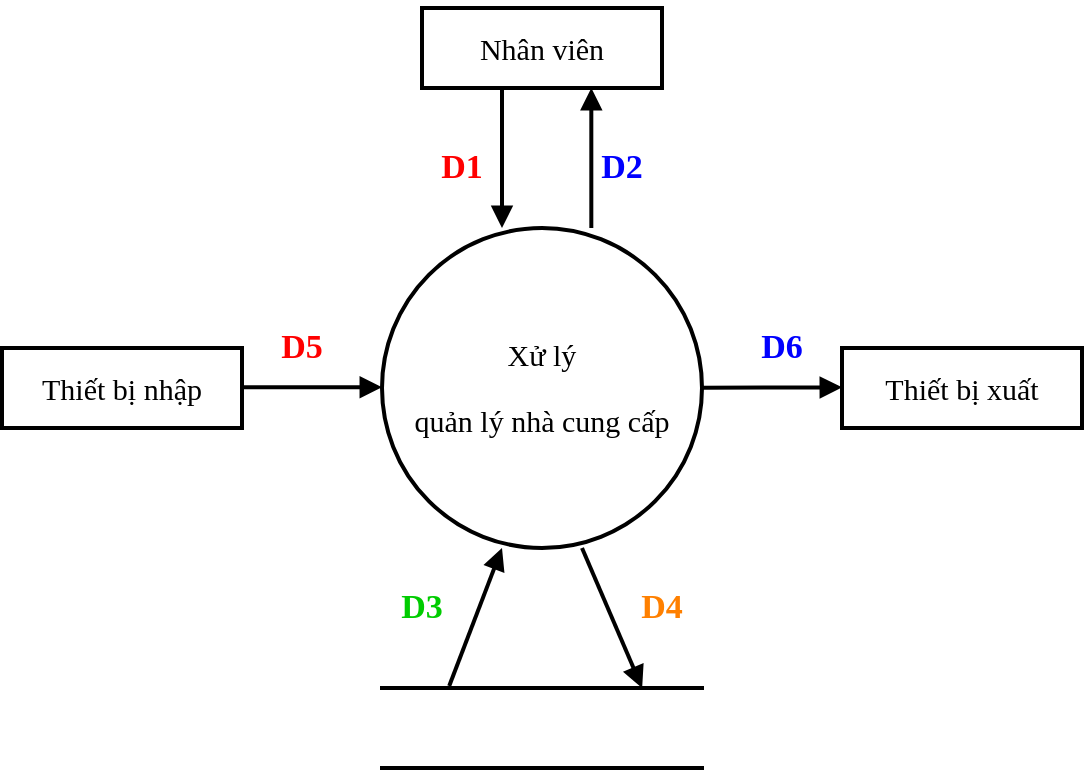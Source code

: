 <mxfile version="13.8.8" type="device"><diagram id="t-P80CdfCpkdoyVRp0Ju" name="Page-1"><mxGraphModel dx="118" dy="480" grid="0" gridSize="10" guides="1" tooltips="1" connect="1" arrows="1" fold="1" page="0" pageScale="1" pageWidth="827" pageHeight="1169" math="0" shadow="0"><root><mxCell id="0"/><mxCell id="1" parent="0"/><mxCell id="MVnwVu0T7SqaEnsaQS4A-35" value="&lt;pre style=&quot;font-size: 15px&quot;&gt;&lt;font face=&quot;Times New Roman&quot; style=&quot;font-size: 15px&quot;&gt;Thiết bị nhập&lt;/font&gt;&lt;/pre&gt;" style="rounded=0;whiteSpace=wrap;html=1;strokeWidth=2;fontSize=15;" parent="1" vertex="1"><mxGeometry x="450" y="560" width="120" height="40" as="geometry"/></mxCell><mxCell id="MVnwVu0T7SqaEnsaQS4A-36" value="&lt;pre style=&quot;font-size: 15px&quot;&gt;&lt;font face=&quot;Times New Roman&quot;&gt;Thiết bị xuất&lt;/font&gt;&lt;/pre&gt;" style="rounded=0;whiteSpace=wrap;html=1;strokeWidth=2;" parent="1" vertex="1"><mxGeometry x="870" y="560" width="120" height="40" as="geometry"/></mxCell><mxCell id="MVnwVu0T7SqaEnsaQS4A-37" value="&lt;pre style=&quot;font-size: 15px&quot;&gt;&lt;font face=&quot;Times New Roman&quot;&gt;Nhân viên&lt;/font&gt;&lt;/pre&gt;" style="rounded=0;whiteSpace=wrap;html=1;strokeWidth=2;" parent="1" vertex="1"><mxGeometry x="660" y="390" width="120" height="40" as="geometry"/></mxCell><mxCell id="MVnwVu0T7SqaEnsaQS4A-38" value="&lt;pre style=&quot;font-size: 15px&quot;&gt;&lt;pre&gt;&lt;font face=&quot;Times New Roman&quot;&gt;Xử lý&lt;/font&gt;&lt;/pre&gt;&lt;pre&gt;&lt;font face=&quot;Times New Roman&quot;&gt;quản lý nhà cung cấp&lt;/font&gt;&lt;/pre&gt;&lt;/pre&gt;" style="strokeWidth=2;html=1;shape=mxgraph.flowchart.start_1;whiteSpace=wrap;fontSize=15;" parent="1" vertex="1"><mxGeometry x="640" y="500" width="160" height="160" as="geometry"/></mxCell><mxCell id="MVnwVu0T7SqaEnsaQS4A-39" value="" style="endArrow=block;endFill=1;endSize=6;html=1;strokeWidth=2;" parent="1" edge="1"><mxGeometry width="100" relative="1" as="geometry"><mxPoint x="570" y="579.66" as="sourcePoint"/><mxPoint x="640" y="579.66" as="targetPoint"/></mxGeometry></mxCell><mxCell id="MVnwVu0T7SqaEnsaQS4A-40" value="" style="endArrow=block;endFill=1;endSize=6;html=1;strokeWidth=2;" parent="1" edge="1"><mxGeometry width="100" relative="1" as="geometry"><mxPoint x="800" y="579.9" as="sourcePoint"/><mxPoint x="870" y="579.66" as="targetPoint"/></mxGeometry></mxCell><mxCell id="MVnwVu0T7SqaEnsaQS4A-41" value="" style="endArrow=block;endFill=1;endSize=6;html=1;strokeWidth=2;" parent="1" edge="1"><mxGeometry width="100" relative="1" as="geometry"><mxPoint x="700" y="430" as="sourcePoint"/><mxPoint x="700" y="500" as="targetPoint"/></mxGeometry></mxCell><mxCell id="MVnwVu0T7SqaEnsaQS4A-42" value="" style="endArrow=block;endFill=1;endSize=6;html=1;strokeWidth=2;" parent="1" edge="1"><mxGeometry width="100" relative="1" as="geometry"><mxPoint x="744.66" y="500" as="sourcePoint"/><mxPoint x="744.66" y="430" as="targetPoint"/></mxGeometry></mxCell><mxCell id="MVnwVu0T7SqaEnsaQS4A-43" value="" style="html=1;dashed=0;whitespace=wrap;shape=partialRectangle;right=0;left=0;strokeWidth=2;" parent="1" vertex="1"><mxGeometry x="640" y="730" width="160" height="40" as="geometry"/></mxCell><mxCell id="MVnwVu0T7SqaEnsaQS4A-44" value="" style="endArrow=block;endFill=1;endSize=6;html=1;exitX=0.21;exitY=-0.026;exitDx=0;exitDy=0;exitPerimeter=0;strokeWidth=2;" parent="1" source="MVnwVu0T7SqaEnsaQS4A-43" edge="1"><mxGeometry width="100" relative="1" as="geometry"><mxPoint x="700" y="730" as="sourcePoint"/><mxPoint x="700" y="660" as="targetPoint"/></mxGeometry></mxCell><mxCell id="MVnwVu0T7SqaEnsaQS4A-45" value="" style="endArrow=block;endFill=1;endSize=6;html=1;entryX=0.813;entryY=0;entryDx=0;entryDy=0;entryPerimeter=0;strokeWidth=2;" parent="1" target="MVnwVu0T7SqaEnsaQS4A-43" edge="1"><mxGeometry width="100" relative="1" as="geometry"><mxPoint x="740" y="660" as="sourcePoint"/><mxPoint x="740" y="730" as="targetPoint"/></mxGeometry></mxCell><mxCell id="MVnwVu0T7SqaEnsaQS4A-46" value="&lt;font face=&quot;Times New Roman&quot; color=&quot;#0000ff&quot;&gt;&lt;span style=&quot;font-size: 17px&quot;&gt;D6&lt;/span&gt;&lt;/font&gt;" style="text;html=1;strokeColor=none;fillColor=none;align=center;verticalAlign=middle;whiteSpace=wrap;rounded=0;fontSize=16;fontStyle=1" parent="1" vertex="1"><mxGeometry x="820" y="550" width="40" height="20" as="geometry"/></mxCell><mxCell id="MVnwVu0T7SqaEnsaQS4A-47" value="&lt;font face=&quot;Times New Roman&quot; color=&quot;#ff0000&quot;&gt;&lt;span style=&quot;font-size: 17px&quot;&gt;D5&lt;/span&gt;&lt;/font&gt;" style="text;html=1;strokeColor=none;fillColor=none;align=center;verticalAlign=middle;whiteSpace=wrap;rounded=0;fontSize=16;fontStyle=1" parent="1" vertex="1"><mxGeometry x="580" y="550" width="40" height="20" as="geometry"/></mxCell><mxCell id="MVnwVu0T7SqaEnsaQS4A-48" value="&lt;font face=&quot;Times New Roman&quot; color=&quot;#ff0000&quot;&gt;&lt;span style=&quot;font-size: 17px&quot;&gt;D1&lt;/span&gt;&lt;/font&gt;" style="text;html=1;strokeColor=none;fillColor=none;align=center;verticalAlign=middle;whiteSpace=wrap;rounded=0;fontSize=16;fontStyle=1" parent="1" vertex="1"><mxGeometry x="660" y="460" width="40" height="20" as="geometry"/></mxCell><mxCell id="MVnwVu0T7SqaEnsaQS4A-49" value="&lt;font face=&quot;Times New Roman&quot; color=&quot;#0000ff&quot;&gt;&lt;span style=&quot;font-size: 17px&quot;&gt;D2&lt;/span&gt;&lt;/font&gt;" style="text;html=1;strokeColor=none;fillColor=none;align=center;verticalAlign=middle;whiteSpace=wrap;rounded=0;fontSize=16;fontStyle=1" parent="1" vertex="1"><mxGeometry x="740" y="460" width="40" height="20" as="geometry"/></mxCell><mxCell id="MVnwVu0T7SqaEnsaQS4A-50" value="&lt;font face=&quot;Times New Roman&quot; color=&quot;#00cc00&quot;&gt;&lt;span style=&quot;font-size: 17px&quot;&gt;D3&lt;/span&gt;&lt;/font&gt;" style="text;html=1;strokeColor=none;fillColor=none;align=center;verticalAlign=middle;whiteSpace=wrap;rounded=0;fontSize=16;fontStyle=1" parent="1" vertex="1"><mxGeometry x="640" y="680" width="40" height="20" as="geometry"/></mxCell><mxCell id="MVnwVu0T7SqaEnsaQS4A-51" value="&lt;font face=&quot;Times New Roman&quot; color=&quot;#ff8000&quot;&gt;&lt;span style=&quot;font-size: 17px&quot;&gt;D4&lt;/span&gt;&lt;/font&gt;" style="text;html=1;strokeColor=none;fillColor=none;align=center;verticalAlign=middle;whiteSpace=wrap;rounded=0;fontSize=16;fontStyle=1" parent="1" vertex="1"><mxGeometry x="760" y="680" width="40" height="20" as="geometry"/></mxCell></root></mxGraphModel></diagram></mxfile>